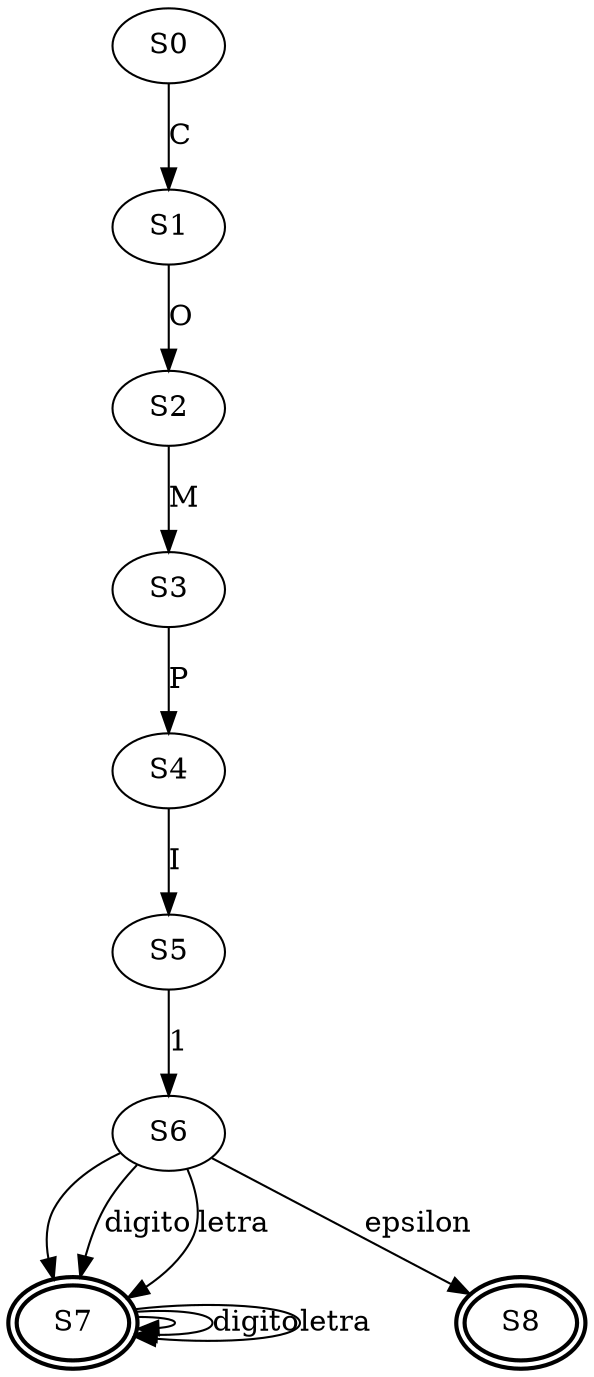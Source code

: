 digraph G{
Nodo0[label="S0"];
Nodo0->Nodo1[label="C"];
Nodo1[label="S1"];
Nodo1->Nodo2[label="O"];
Nodo2[label="S2"];
Nodo2->Nodo3[label="M"];
Nodo3[label="S3"];
Nodo3->Nodo4[label="P"];
Nodo4[label="S4"];
Nodo4->Nodo5[label="I"];
Nodo5[label="S5"];
Nodo5->Nodo6[label="1"];
Nodo6[label="S6"];
Nodo6->Nodo7[label=" "];
Nodo6->Nodo7[label="digito"];
Nodo6->Nodo7[label="letra"];
Nodo6->Nodo8[label="epsilon"];
Nodo7[label="S7"];
Nodo7->Nodo7[label=" "];
Nodo7->Nodo7[label="digito"];
Nodo7->Nodo7[label="letra"];
Nodo7[style="rounded", penwidth=2, peripheries=2];
Nodo8[label="S8"];
Nodo8[style="rounded", penwidth=2, peripheries=2];

}